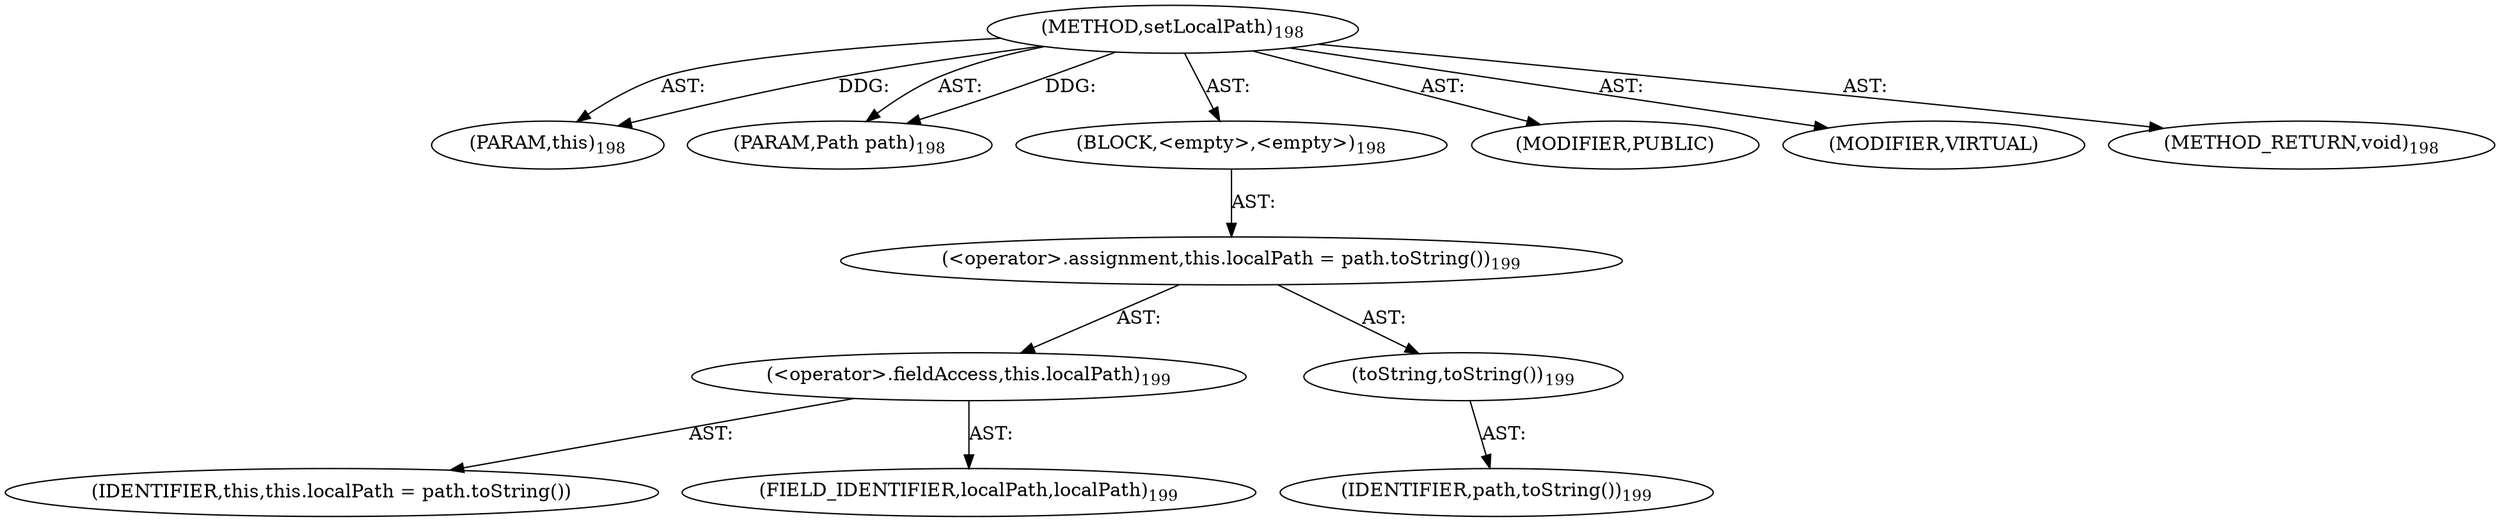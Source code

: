 digraph "setLocalPath" {  
"111669149705" [label = <(METHOD,setLocalPath)<SUB>198</SUB>> ]
"115964117016" [label = <(PARAM,this)<SUB>198</SUB>> ]
"115964117017" [label = <(PARAM,Path path)<SUB>198</SUB>> ]
"25769803787" [label = <(BLOCK,&lt;empty&gt;,&lt;empty&gt;)<SUB>198</SUB>> ]
"30064771097" [label = <(&lt;operator&gt;.assignment,this.localPath = path.toString())<SUB>199</SUB>> ]
"30064771098" [label = <(&lt;operator&gt;.fieldAccess,this.localPath)<SUB>199</SUB>> ]
"68719476793" [label = <(IDENTIFIER,this,this.localPath = path.toString())> ]
"55834574860" [label = <(FIELD_IDENTIFIER,localPath,localPath)<SUB>199</SUB>> ]
"30064771099" [label = <(toString,toString())<SUB>199</SUB>> ]
"68719476794" [label = <(IDENTIFIER,path,toString())<SUB>199</SUB>> ]
"133143986211" [label = <(MODIFIER,PUBLIC)> ]
"133143986212" [label = <(MODIFIER,VIRTUAL)> ]
"128849018889" [label = <(METHOD_RETURN,void)<SUB>198</SUB>> ]
  "111669149705" -> "115964117016"  [ label = "AST: "] 
  "111669149705" -> "115964117017"  [ label = "AST: "] 
  "111669149705" -> "25769803787"  [ label = "AST: "] 
  "111669149705" -> "133143986211"  [ label = "AST: "] 
  "111669149705" -> "133143986212"  [ label = "AST: "] 
  "111669149705" -> "128849018889"  [ label = "AST: "] 
  "25769803787" -> "30064771097"  [ label = "AST: "] 
  "30064771097" -> "30064771098"  [ label = "AST: "] 
  "30064771097" -> "30064771099"  [ label = "AST: "] 
  "30064771098" -> "68719476793"  [ label = "AST: "] 
  "30064771098" -> "55834574860"  [ label = "AST: "] 
  "30064771099" -> "68719476794"  [ label = "AST: "] 
  "111669149705" -> "115964117016"  [ label = "DDG: "] 
  "111669149705" -> "115964117017"  [ label = "DDG: "] 
}
